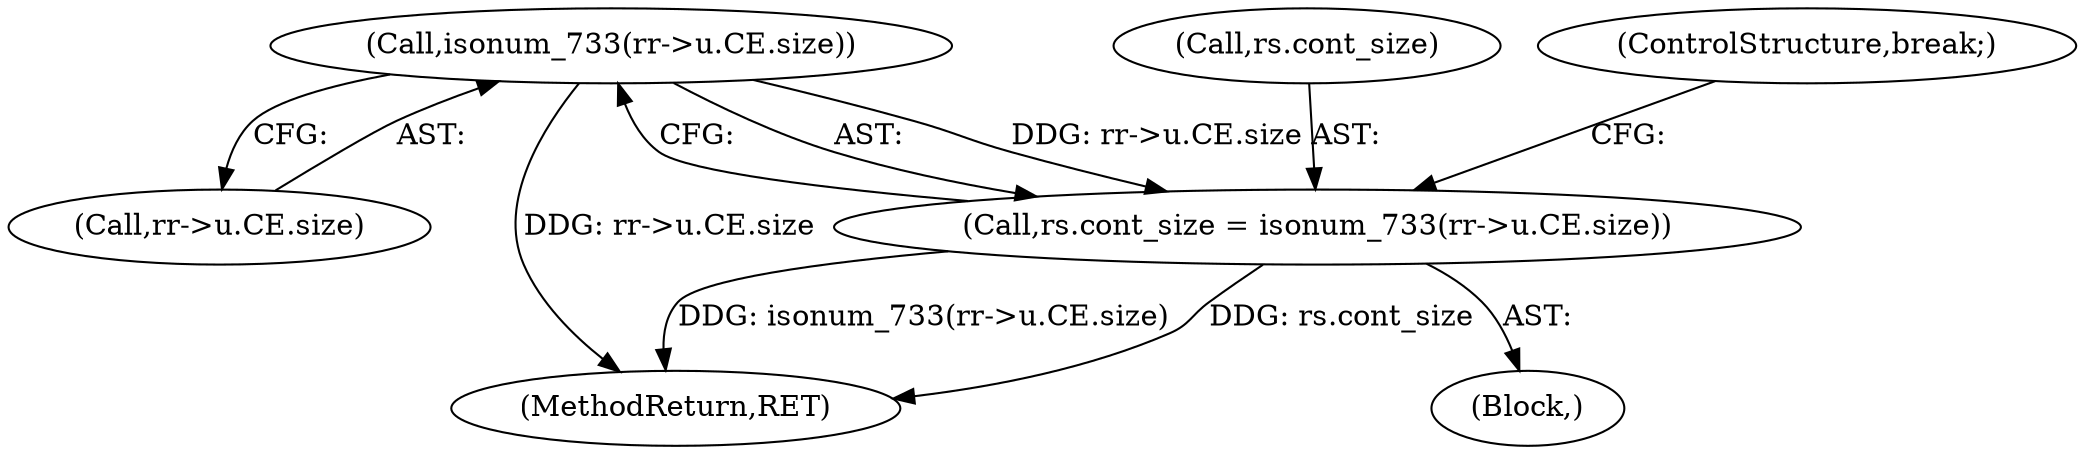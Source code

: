 digraph "0_linux_4e2024624e678f0ebb916e6192bd23c1f9fdf696@pointer" {
"1000291" [label="(Call,isonum_733(rr->u.CE.size))"];
"1000287" [label="(Call,rs.cont_size = isonum_733(rr->u.CE.size))"];
"1000292" [label="(Call,rr->u.CE.size)"];
"1000291" [label="(Call,isonum_733(rr->u.CE.size))"];
"1000287" [label="(Call,rs.cont_size = isonum_733(rr->u.CE.size))"];
"1000234" [label="(Block,)"];
"1000288" [label="(Call,rs.cont_size)"];
"1000299" [label="(ControlStructure,break;)"];
"1001009" [label="(MethodReturn,RET)"];
"1000291" -> "1000287"  [label="AST: "];
"1000291" -> "1000292"  [label="CFG: "];
"1000292" -> "1000291"  [label="AST: "];
"1000287" -> "1000291"  [label="CFG: "];
"1000291" -> "1001009"  [label="DDG: rr->u.CE.size"];
"1000291" -> "1000287"  [label="DDG: rr->u.CE.size"];
"1000287" -> "1000234"  [label="AST: "];
"1000288" -> "1000287"  [label="AST: "];
"1000299" -> "1000287"  [label="CFG: "];
"1000287" -> "1001009"  [label="DDG: isonum_733(rr->u.CE.size)"];
"1000287" -> "1001009"  [label="DDG: rs.cont_size"];
}
